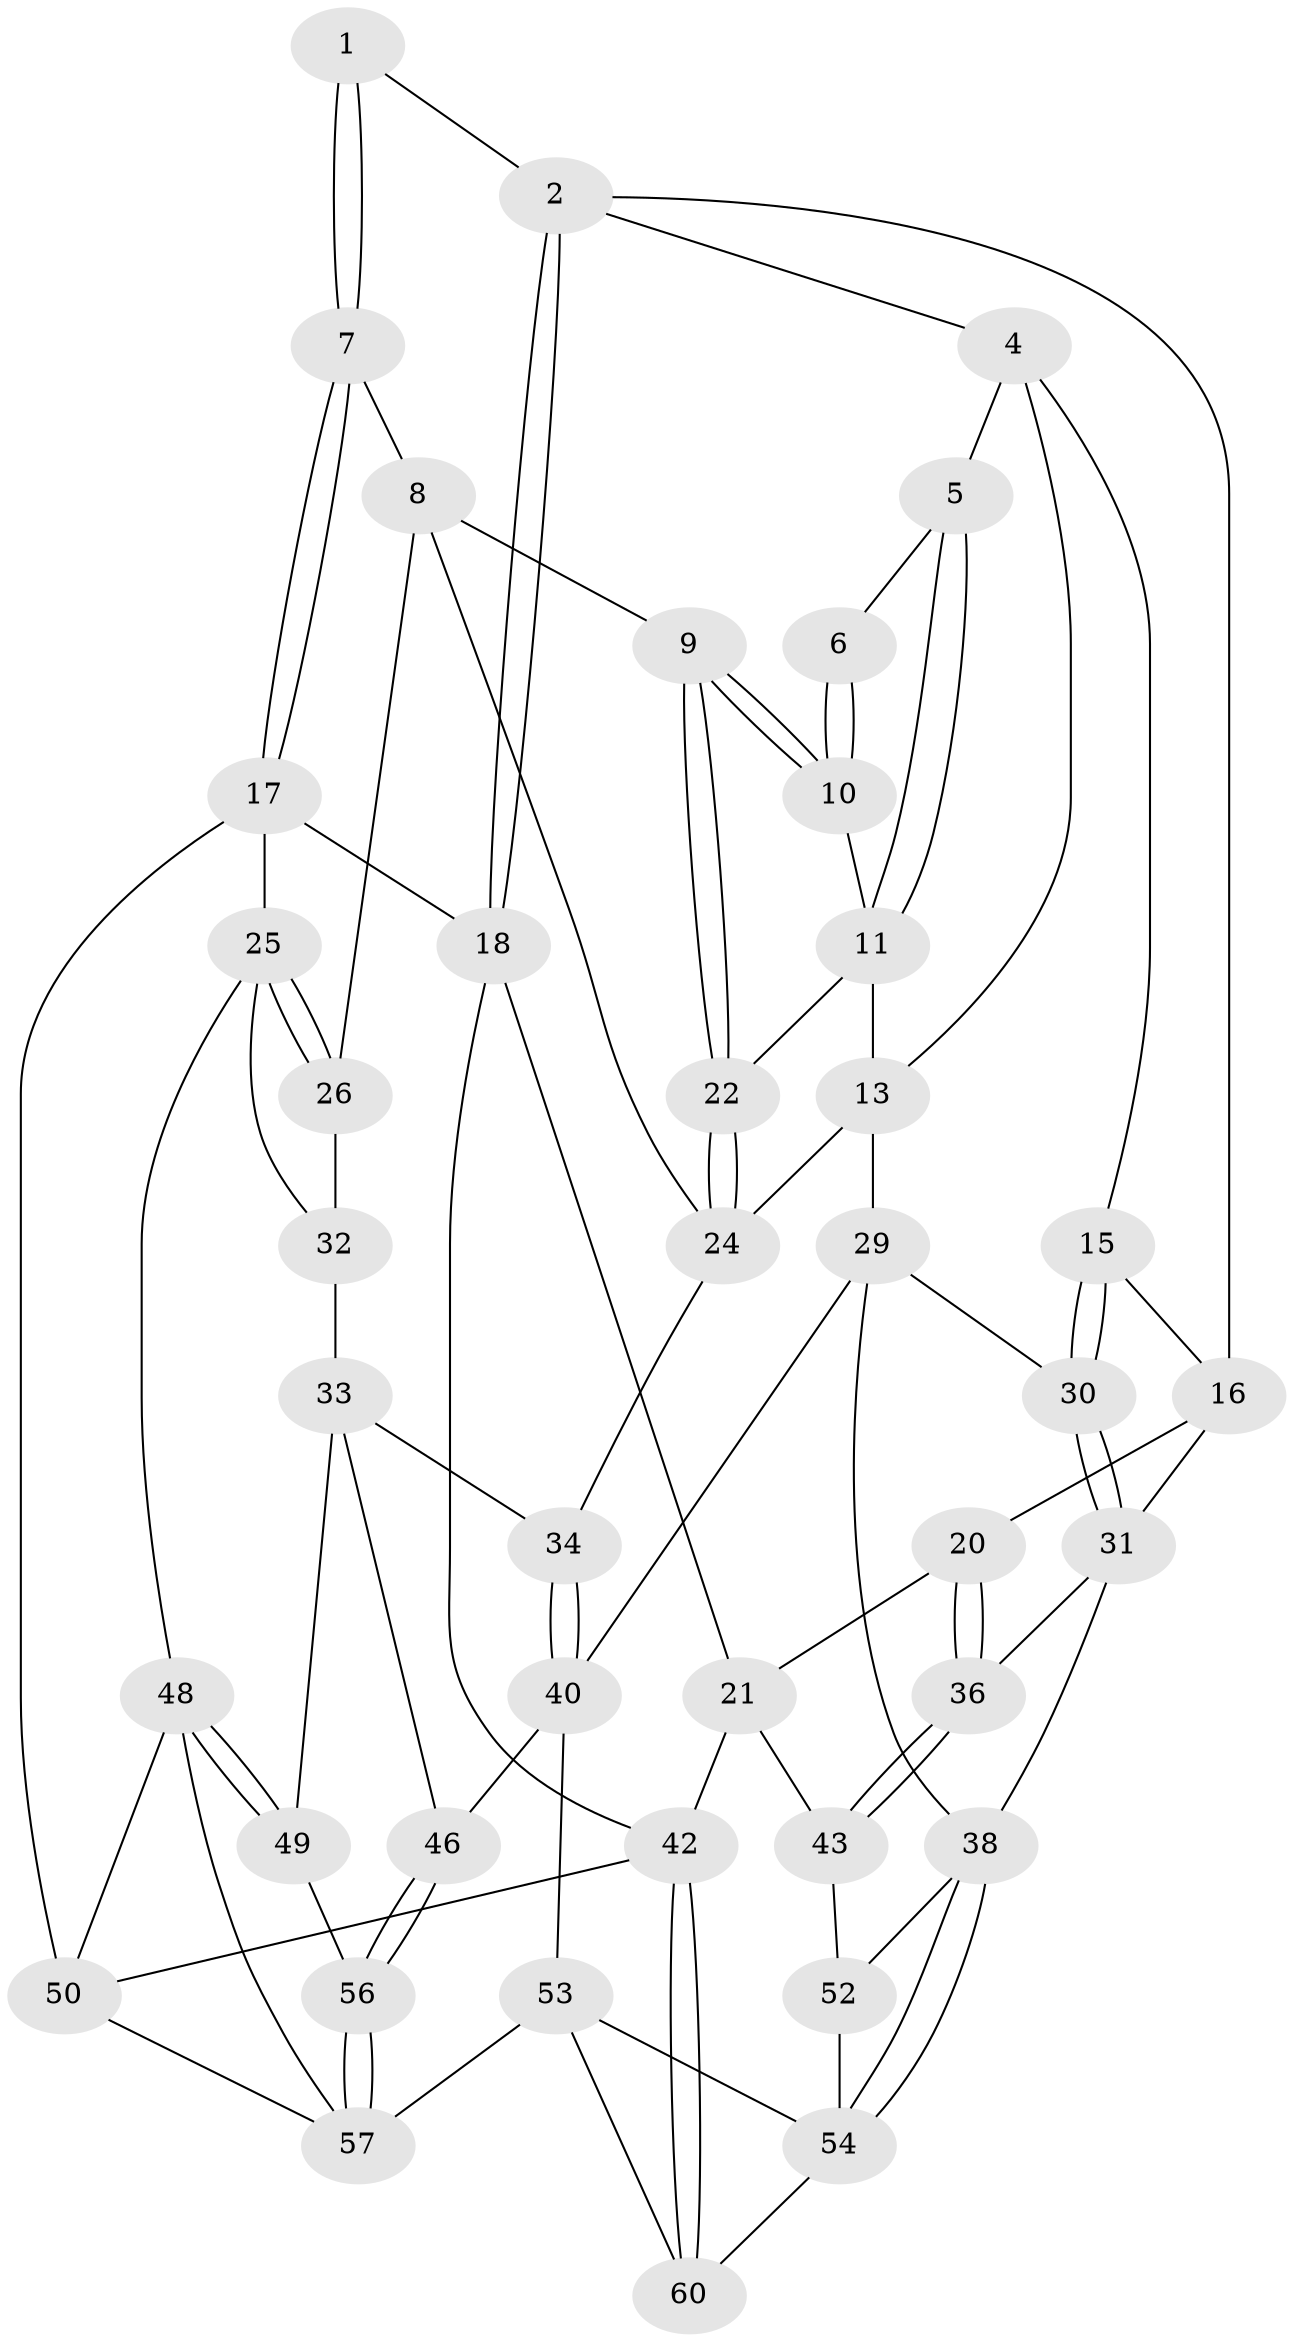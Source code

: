 // Generated by graph-tools (version 1.1) at 2025/52/02/27/25 19:52:36]
// undirected, 42 vertices, 92 edges
graph export_dot {
graph [start="1"]
  node [color=gray90,style=filled];
  1 [pos="+0.539968939631436+0"];
  2 [pos="+0+0",super="+3"];
  4 [pos="+0.28151863525616716+0.05802528478646172",super="+14"];
  5 [pos="+0.39807849219139724+0.06530125946656293"];
  6 [pos="+0.5053901120181633+0"];
  7 [pos="+1+0"];
  8 [pos="+0.8760322166109054+0.031032854977183544",super="+23"];
  9 [pos="+0.7881022024611267+0.10837616143880024"];
  10 [pos="+0.5330552971856114+0.0864448505847514"];
  11 [pos="+0.48375965824591366+0.17451555615973816",super="+12"];
  13 [pos="+0.46416918428919723+0.2535532648074008",super="+28"];
  15 [pos="+0.2614811360658663+0.3046553065227976"];
  16 [pos="+0.19867959705288507+0.27848822426992187",super="+19"];
  17 [pos="+1+0"];
  18 [pos="+0+0"];
  20 [pos="+0+0.35373080997865913"];
  21 [pos="+0+0.32403349115989943",super="+41"];
  22 [pos="+0.6989586407412139+0.23781670006149608"];
  24 [pos="+0.7063840109875029+0.3095960339878579",super="+27"];
  25 [pos="+1+0.4359031092292078",super="+44"];
  26 [pos="+0.8809725481883832+0.4357195849215532"];
  29 [pos="+0.4455137973456054+0.45764988534041356",super="+37"];
  30 [pos="+0.2831300173146823+0.41592094951350644"];
  31 [pos="+0.2169456900264645+0.5062243650709981",super="+35"];
  32 [pos="+0.8021993612441956+0.536117575642639"];
  33 [pos="+0.7616842514601657+0.5562448519214331",super="+45"];
  34 [pos="+0.6534397714868331+0.5386423657147572"];
  36 [pos="+0.09542133650102312+0.5745433521850505"];
  38 [pos="+0.3596826602060019+0.6621780062764071",super="+39"];
  40 [pos="+0.596137019717329+0.642718296827574",super="+47"];
  42 [pos="+0+1"];
  43 [pos="+0+0.7784599232367111"];
  46 [pos="+0.6581767862981907+0.8010149545447959"];
  48 [pos="+1+0.8388724734899514",super="+51"];
  49 [pos="+0.8721196501900079+0.7529192751461292"];
  50 [pos="+1+1"];
  52 [pos="+0.12463077874290553+0.811117293805166"];
  53 [pos="+0.5247140949581046+0.8359625560484147",super="+59"];
  54 [pos="+0.4199874449062784+0.8191736802018655",super="+55"];
  56 [pos="+0.6787069653251979+0.8183941196151459"];
  57 [pos="+0.7008017975112444+0.8752067361147453",super="+58"];
  60 [pos="+0.28937142660043047+1"];
  1 -- 2;
  1 -- 7;
  1 -- 7;
  2 -- 18;
  2 -- 18;
  2 -- 16;
  2 -- 4;
  4 -- 5;
  4 -- 13;
  4 -- 15;
  5 -- 6;
  5 -- 11;
  5 -- 11;
  6 -- 10;
  6 -- 10;
  7 -- 8;
  7 -- 17;
  7 -- 17;
  8 -- 9;
  8 -- 24;
  8 -- 26;
  9 -- 10;
  9 -- 10;
  9 -- 22;
  9 -- 22;
  10 -- 11;
  11 -- 13;
  11 -- 22;
  13 -- 29;
  13 -- 24;
  15 -- 16;
  15 -- 30;
  15 -- 30;
  16 -- 20;
  16 -- 31;
  17 -- 18;
  17 -- 25;
  17 -- 50;
  18 -- 21;
  18 -- 42;
  20 -- 21;
  20 -- 36;
  20 -- 36;
  21 -- 42;
  21 -- 43;
  22 -- 24;
  22 -- 24;
  24 -- 34;
  25 -- 26;
  25 -- 26;
  25 -- 32;
  25 -- 48;
  26 -- 32;
  29 -- 30;
  29 -- 40;
  29 -- 38;
  30 -- 31;
  30 -- 31;
  31 -- 36;
  31 -- 38;
  32 -- 33;
  33 -- 34;
  33 -- 46;
  33 -- 49;
  34 -- 40;
  34 -- 40;
  36 -- 43;
  36 -- 43;
  38 -- 54;
  38 -- 54;
  38 -- 52;
  40 -- 53;
  40 -- 46;
  42 -- 60;
  42 -- 60;
  42 -- 50;
  43 -- 52;
  46 -- 56;
  46 -- 56;
  48 -- 49;
  48 -- 49;
  48 -- 57;
  48 -- 50;
  49 -- 56;
  50 -- 57;
  52 -- 54;
  53 -- 54;
  53 -- 57;
  53 -- 60;
  54 -- 60;
  56 -- 57;
  56 -- 57;
}
